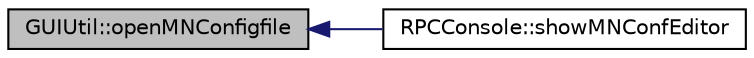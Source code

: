 digraph "GUIUtil::openMNConfigfile"
{
  edge [fontname="Helvetica",fontsize="10",labelfontname="Helvetica",labelfontsize="10"];
  node [fontname="Helvetica",fontsize="10",shape=record];
  rankdir="LR";
  Node257 [label="GUIUtil::openMNConfigfile",height=0.2,width=0.4,color="black", fillcolor="grey75", style="filled", fontcolor="black"];
  Node257 -> Node258 [dir="back",color="midnightblue",fontsize="10",style="solid",fontname="Helvetica"];
  Node258 [label="RPCConsole::showMNConfEditor",height=0.2,width=0.4,color="black", fillcolor="white", style="filled",URL="$class_r_p_c_console.html#a8adc9441d40b37a037ecdfe8183323f7",tooltip="Open external (default) editor with masternode.conf. "];
}
